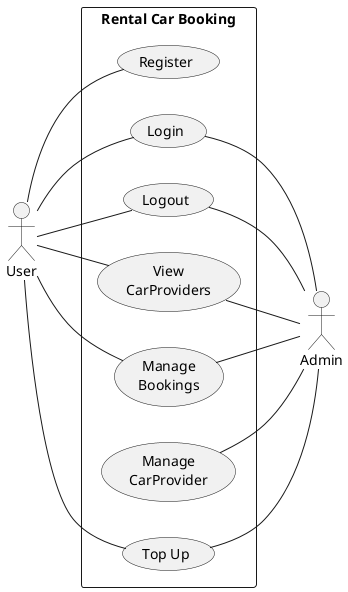 @startuml Rental Car Booking Use Case Diagram
left to right direction
actor "User" as user
rectangle "Rental Car Booking" as rentalCarBooking {
    usecase "Register" as register
    usecase "Login" as login
    usecase "Logout" as logout
    usecase "View\nCarProviders" as viewCarProvider
    usecase "Manage\nBookings" as manageBookings
    usecase "Manage\nCarProvider" as manageCarProvider
    usecase "Top Up" as topUp
}

user -- register
user -- login
user -- logout
user -- viewCarProvider
user -- manageBookings
user -- topUp

actor "Admin" as admin
login -- admin
logout -- admin
viewCarProvider -- admin
manageBookings -- admin
manageCarProvider -- admin
topUp -- admin

@enduml